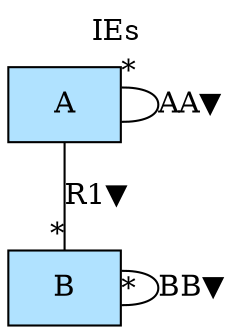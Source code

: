 digraph {graph[label=IEs,labelloc=tl,labelfontsize=12];
"A"[shape=record,fillcolor=lightskyblue1,style = filled,label="A"];
"B"[shape=record,fillcolor=lightskyblue1,style = filled,label="B"];

"A"->"A"[label="AA▼",dir=none,taillabel="*",headlabel=""];
"B"->"B"[label="BB▼",dir=none,taillabel="",headlabel="*"];
"A"->"B"[label="R1▼",dir=none,taillabel="",headlabel="*"];
}